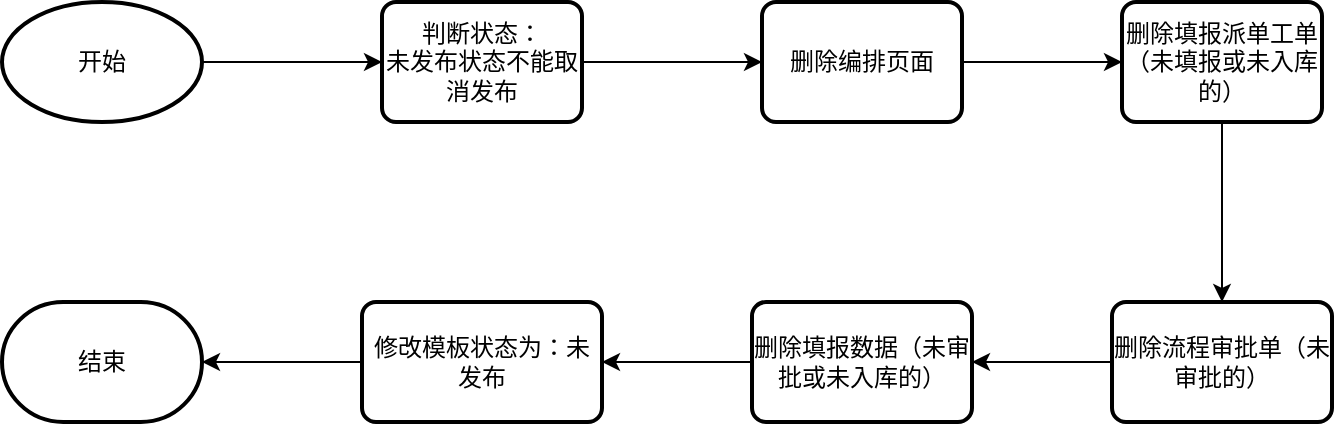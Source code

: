 <mxfile version="21.1.4" type="github">
  <diagram name="第 1 页" id="TbepCwUMdB_krVR1JQfY">
    <mxGraphModel dx="1354" dy="635" grid="1" gridSize="10" guides="1" tooltips="1" connect="1" arrows="1" fold="1" page="1" pageScale="1" pageWidth="827" pageHeight="1169" math="0" shadow="0">
      <root>
        <mxCell id="0" />
        <mxCell id="1" parent="0" />
        <mxCell id="D5Xexh5Yaep0bFIX772I-7" value="" style="edgeStyle=orthogonalEdgeStyle;rounded=0;orthogonalLoop=1;jettySize=auto;html=1;" parent="1" source="D5Xexh5Yaep0bFIX772I-1" target="D5Xexh5Yaep0bFIX772I-2" edge="1">
          <mxGeometry relative="1" as="geometry" />
        </mxCell>
        <mxCell id="D5Xexh5Yaep0bFIX772I-1" value="开始" style="strokeWidth=2;html=1;shape=mxgraph.flowchart.start_1;whiteSpace=wrap;" parent="1" vertex="1">
          <mxGeometry x="100" y="50" width="100" height="60" as="geometry" />
        </mxCell>
        <mxCell id="D5Xexh5Yaep0bFIX772I-8" value="" style="edgeStyle=orthogonalEdgeStyle;rounded=0;orthogonalLoop=1;jettySize=auto;html=1;" parent="1" source="D5Xexh5Yaep0bFIX772I-2" target="D5Xexh5Yaep0bFIX772I-3" edge="1">
          <mxGeometry relative="1" as="geometry" />
        </mxCell>
        <mxCell id="D5Xexh5Yaep0bFIX772I-2" value="判断状态：&lt;br&gt;未发布状态不能取消发布" style="rounded=1;whiteSpace=wrap;html=1;absoluteArcSize=1;arcSize=14;strokeWidth=2;" parent="1" vertex="1">
          <mxGeometry x="290" y="50" width="100" height="60" as="geometry" />
        </mxCell>
        <mxCell id="D5Xexh5Yaep0bFIX772I-9" value="" style="edgeStyle=orthogonalEdgeStyle;rounded=0;orthogonalLoop=1;jettySize=auto;html=1;" parent="1" source="D5Xexh5Yaep0bFIX772I-3" target="D5Xexh5Yaep0bFIX772I-4" edge="1">
          <mxGeometry relative="1" as="geometry" />
        </mxCell>
        <mxCell id="D5Xexh5Yaep0bFIX772I-3" value="删除编排页面" style="rounded=1;whiteSpace=wrap;html=1;absoluteArcSize=1;arcSize=14;strokeWidth=2;" parent="1" vertex="1">
          <mxGeometry x="480" y="50" width="100" height="60" as="geometry" />
        </mxCell>
        <mxCell id="wQgW8zw8cpxUDkepzZ0g-5" value="" style="edgeStyle=orthogonalEdgeStyle;rounded=0;orthogonalLoop=1;jettySize=auto;html=1;" edge="1" parent="1" source="D5Xexh5Yaep0bFIX772I-4" target="wQgW8zw8cpxUDkepzZ0g-1">
          <mxGeometry relative="1" as="geometry" />
        </mxCell>
        <mxCell id="D5Xexh5Yaep0bFIX772I-4" value="删除填报派单工单（未填报或未入库的）" style="rounded=1;whiteSpace=wrap;html=1;absoluteArcSize=1;arcSize=14;strokeWidth=2;" parent="1" vertex="1">
          <mxGeometry x="660" y="50" width="100" height="60" as="geometry" />
        </mxCell>
        <mxCell id="D5Xexh5Yaep0bFIX772I-6" value="结束" style="strokeWidth=2;html=1;shape=mxgraph.flowchart.terminator;whiteSpace=wrap;" parent="1" vertex="1">
          <mxGeometry x="100" y="200" width="100" height="60" as="geometry" />
        </mxCell>
        <mxCell id="wQgW8zw8cpxUDkepzZ0g-6" value="" style="edgeStyle=orthogonalEdgeStyle;rounded=0;orthogonalLoop=1;jettySize=auto;html=1;" edge="1" parent="1" source="wQgW8zw8cpxUDkepzZ0g-1" target="wQgW8zw8cpxUDkepzZ0g-4">
          <mxGeometry relative="1" as="geometry" />
        </mxCell>
        <mxCell id="wQgW8zw8cpxUDkepzZ0g-1" value="删除流程审批单（未审批的）" style="rounded=1;whiteSpace=wrap;html=1;absoluteArcSize=1;arcSize=14;strokeWidth=2;" vertex="1" parent="1">
          <mxGeometry x="655" y="200" width="110" height="60" as="geometry" />
        </mxCell>
        <mxCell id="wQgW8zw8cpxUDkepzZ0g-2" style="edgeStyle=orthogonalEdgeStyle;rounded=0;orthogonalLoop=1;jettySize=auto;html=1;exitX=0.5;exitY=1;exitDx=0;exitDy=0;" edge="1" parent="1" source="wQgW8zw8cpxUDkepzZ0g-1" target="wQgW8zw8cpxUDkepzZ0g-1">
          <mxGeometry relative="1" as="geometry" />
        </mxCell>
        <mxCell id="wQgW8zw8cpxUDkepzZ0g-8" value="" style="edgeStyle=orthogonalEdgeStyle;rounded=0;orthogonalLoop=1;jettySize=auto;html=1;" edge="1" parent="1" source="wQgW8zw8cpxUDkepzZ0g-3" target="D5Xexh5Yaep0bFIX772I-6">
          <mxGeometry relative="1" as="geometry" />
        </mxCell>
        <mxCell id="wQgW8zw8cpxUDkepzZ0g-3" value="修改模板状态为：未发布" style="rounded=1;whiteSpace=wrap;html=1;absoluteArcSize=1;arcSize=14;strokeWidth=2;" vertex="1" parent="1">
          <mxGeometry x="280" y="200" width="120" height="60" as="geometry" />
        </mxCell>
        <mxCell id="wQgW8zw8cpxUDkepzZ0g-7" value="" style="edgeStyle=orthogonalEdgeStyle;rounded=0;orthogonalLoop=1;jettySize=auto;html=1;" edge="1" parent="1" source="wQgW8zw8cpxUDkepzZ0g-4" target="wQgW8zw8cpxUDkepzZ0g-3">
          <mxGeometry relative="1" as="geometry" />
        </mxCell>
        <mxCell id="wQgW8zw8cpxUDkepzZ0g-4" value="删除填报数据（未审批或未入库的）" style="rounded=1;whiteSpace=wrap;html=1;absoluteArcSize=1;arcSize=14;strokeWidth=2;" vertex="1" parent="1">
          <mxGeometry x="475" y="200" width="110" height="60" as="geometry" />
        </mxCell>
      </root>
    </mxGraphModel>
  </diagram>
</mxfile>
